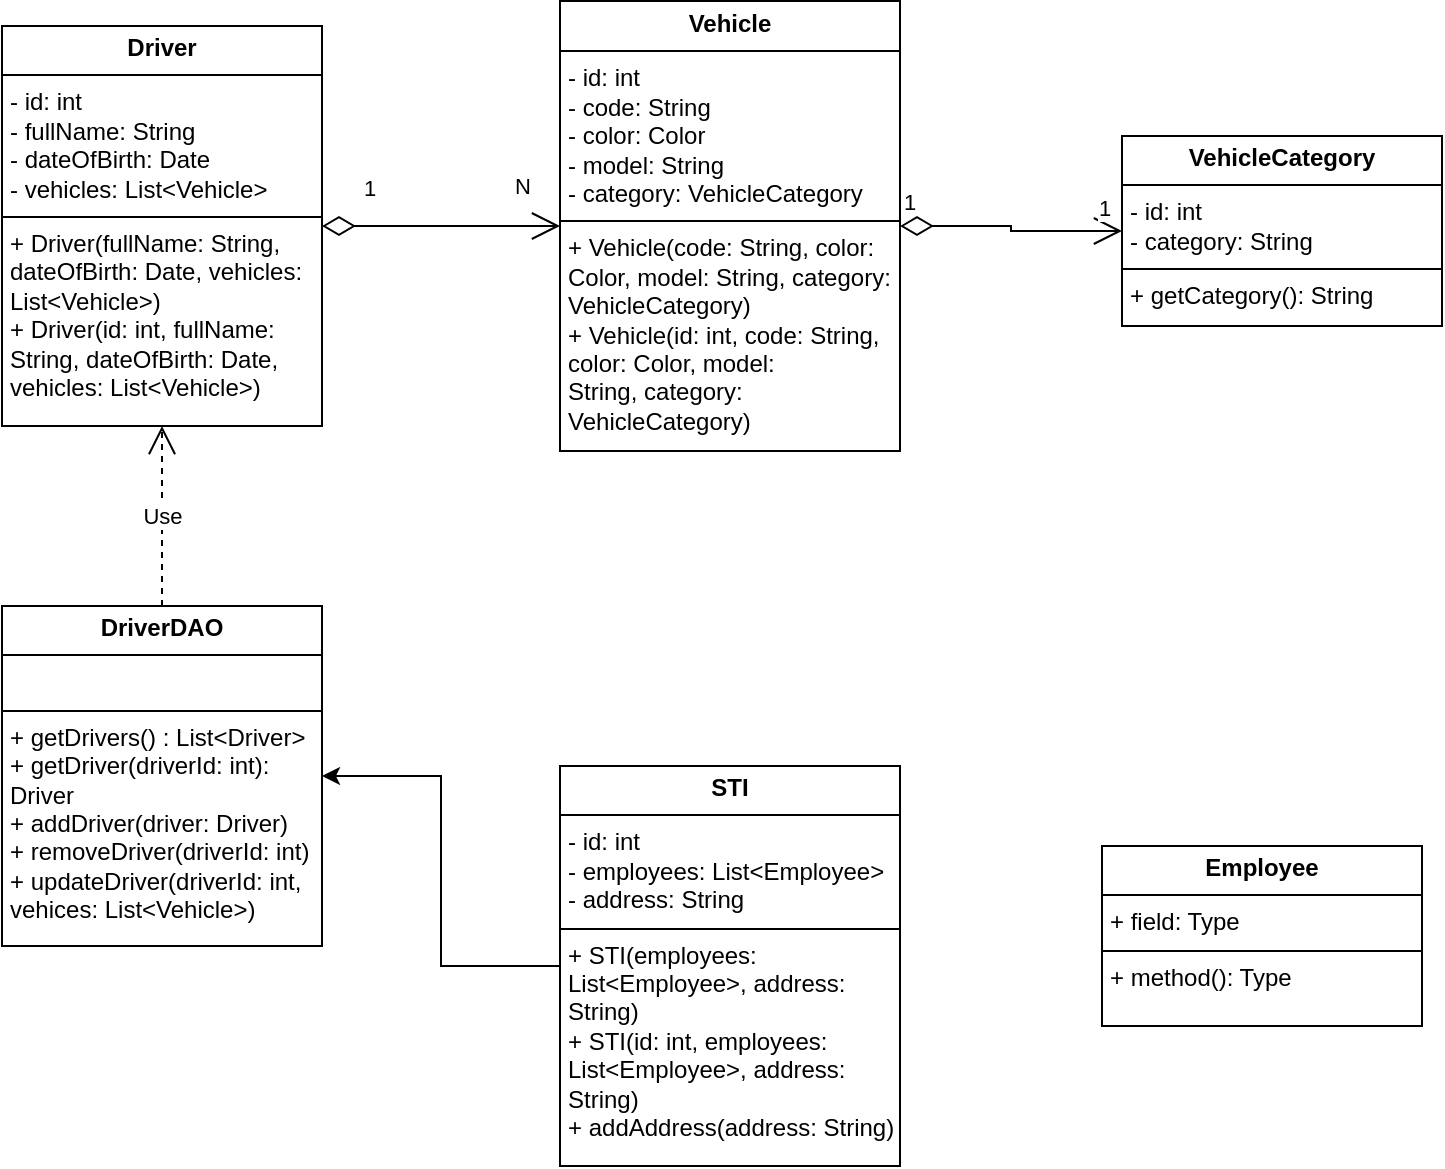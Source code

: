 <mxfile version="24.7.14">
  <diagram id="C5RBs43oDa-KdzZeNtuy" name="Page-1">
    <mxGraphModel dx="1105" dy="558" grid="1" gridSize="10" guides="1" tooltips="1" connect="1" arrows="1" fold="1" page="1" pageScale="1" pageWidth="827" pageHeight="1169" math="0" shadow="0">
      <root>
        <mxCell id="WIyWlLk6GJQsqaUBKTNV-0" />
        <mxCell id="WIyWlLk6GJQsqaUBKTNV-1" parent="WIyWlLk6GJQsqaUBKTNV-0" />
        <mxCell id="XNurfVl0-IxBrmBoWmV6-0" value="&lt;p style=&quot;margin:0px;margin-top:4px;text-align:center;&quot;&gt;&lt;b&gt;DriverDAO&lt;/b&gt;&lt;/p&gt;&lt;hr size=&quot;1&quot; style=&quot;border-style:solid;&quot;&gt;&lt;p style=&quot;margin:0px;margin-left:4px;&quot;&gt;&lt;br&gt;&lt;/p&gt;&lt;hr size=&quot;1&quot; style=&quot;border-style:solid;&quot;&gt;&lt;p style=&quot;margin:0px;margin-left:4px;&quot;&gt;+ getDrivers() : List&amp;lt;Driver&amp;gt;&lt;/p&gt;&lt;p style=&quot;margin:0px;margin-left:4px;&quot;&gt;+ getDriver(driverId: int): Driver&lt;/p&gt;&lt;p style=&quot;margin:0px;margin-left:4px;&quot;&gt;+ addDriver(driver: Driver)&lt;/p&gt;&lt;p style=&quot;margin:0px;margin-left:4px;&quot;&gt;+ removeDriver(driverId: int)&lt;/p&gt;&lt;p style=&quot;margin:0px;margin-left:4px;&quot;&gt;+ updateDriver(driverId: int, vehices: List&amp;lt;Vehicle&amp;gt;)&lt;/p&gt;" style="verticalAlign=top;align=left;overflow=fill;html=1;whiteSpace=wrap;" vertex="1" parent="WIyWlLk6GJQsqaUBKTNV-1">
          <mxGeometry x="50" y="330" width="160" height="170" as="geometry" />
        </mxCell>
        <mxCell id="XNurfVl0-IxBrmBoWmV6-1" value="&lt;p style=&quot;margin:0px;margin-top:4px;text-align:center;&quot;&gt;&lt;b&gt;Driver&lt;/b&gt;&lt;/p&gt;&lt;hr size=&quot;1&quot; style=&quot;border-style:solid;&quot;&gt;&lt;p style=&quot;margin:0px;margin-left:4px;&quot;&gt;- id: int&lt;/p&gt;&lt;p style=&quot;margin:0px;margin-left:4px;&quot;&gt;- fullName: String&lt;/p&gt;&lt;p style=&quot;margin:0px;margin-left:4px;&quot;&gt;- dateOfBirth: Date&lt;/p&gt;&lt;p style=&quot;margin:0px;margin-left:4px;&quot;&gt;- vehicles: List&amp;lt;Vehicle&amp;gt;&lt;/p&gt;&lt;hr size=&quot;1&quot; style=&quot;border-style:solid;&quot;&gt;&lt;p style=&quot;margin:0px;margin-left:4px;&quot;&gt;+ Driver(fullName: String, dateOfBirth: Date, vehicles: List&amp;lt;Vehicle&amp;gt;)&lt;/p&gt;&lt;p style=&quot;margin:0px;margin-left:4px;&quot;&gt;+ Driver(id: int,&amp;nbsp;&lt;span style=&quot;background-color: initial;&quot;&gt;fullName: String, dateOfBirth: Date, vehicles: List&amp;lt;Vehicle&amp;gt;)&lt;/span&gt;&lt;/p&gt;" style="verticalAlign=top;align=left;overflow=fill;html=1;whiteSpace=wrap;" vertex="1" parent="WIyWlLk6GJQsqaUBKTNV-1">
          <mxGeometry x="50" y="40" width="160" height="200" as="geometry" />
        </mxCell>
        <mxCell id="XNurfVl0-IxBrmBoWmV6-4" value="&lt;p style=&quot;margin:0px;margin-top:4px;text-align:center;&quot;&gt;&lt;b&gt;Vehicle&lt;/b&gt;&lt;/p&gt;&lt;hr size=&quot;1&quot; style=&quot;border-style:solid;&quot;&gt;&lt;p style=&quot;margin: 0px 0px 0px 4px;&quot;&gt;- id: int&lt;/p&gt;&lt;p style=&quot;margin: 0px 0px 0px 4px;&quot;&gt;- code: String&lt;/p&gt;&lt;p style=&quot;margin: 0px 0px 0px 4px;&quot;&gt;- color: Color&lt;/p&gt;&lt;p style=&quot;margin: 0px 0px 0px 4px;&quot;&gt;- model: String&lt;/p&gt;&lt;p style=&quot;margin: 0px 0px 0px 4px;&quot;&gt;- category: VehicleCategory&lt;/p&gt;&lt;hr size=&quot;1&quot; style=&quot;border-style:solid;&quot;&gt;&lt;p style=&quot;margin:0px;margin-left:4px;&quot;&gt;+ Vehicle(code: String, color: Color, model: String, category: VehicleCategory)&lt;/p&gt;&lt;p style=&quot;margin:0px;margin-left:4px;&quot;&gt;+&amp;nbsp;&lt;span style=&quot;background-color: initial;&quot;&gt;Vehicle(id: int, code: String, color: Color, model: String,&amp;nbsp;&lt;/span&gt;&lt;span style=&quot;background-color: initial;&quot;&gt;category: VehicleCategory&lt;/span&gt;&lt;span style=&quot;background-color: initial;&quot;&gt;)&lt;/span&gt;&lt;/p&gt;&lt;p style=&quot;margin:0px;margin-left:4px;&quot;&gt;&lt;br&gt;&lt;/p&gt;&lt;p style=&quot;margin:0px;margin-left:4px;&quot;&gt;&lt;br&gt;&lt;/p&gt;" style="verticalAlign=top;align=left;overflow=fill;html=1;whiteSpace=wrap;" vertex="1" parent="WIyWlLk6GJQsqaUBKTNV-1">
          <mxGeometry x="329" y="27.5" width="170" height="225" as="geometry" />
        </mxCell>
        <mxCell id="XNurfVl0-IxBrmBoWmV6-5" value="&lt;p style=&quot;margin:0px;margin-top:4px;text-align:center;&quot;&gt;&lt;b&gt;VehicleCategory&lt;/b&gt;&lt;/p&gt;&lt;hr size=&quot;1&quot; style=&quot;border-style:solid;&quot;&gt;&lt;p style=&quot;margin:0px;margin-left:4px;&quot;&gt;- id: int&lt;/p&gt;&lt;p style=&quot;margin:0px;margin-left:4px;&quot;&gt;- category: String&lt;/p&gt;&lt;hr size=&quot;1&quot; style=&quot;border-style:solid;&quot;&gt;&lt;p style=&quot;margin:0px;margin-left:4px;&quot;&gt;+ getCategory(): String&lt;/p&gt;" style="verticalAlign=top;align=left;overflow=fill;html=1;whiteSpace=wrap;" vertex="1" parent="WIyWlLk6GJQsqaUBKTNV-1">
          <mxGeometry x="610" y="95" width="160" height="95" as="geometry" />
        </mxCell>
        <mxCell id="XNurfVl0-IxBrmBoWmV6-14" value="1" style="endArrow=open;html=1;endSize=12;startArrow=diamondThin;startSize=14;startFill=0;edgeStyle=orthogonalEdgeStyle;align=left;verticalAlign=bottom;rounded=0;entryX=0;entryY=0.5;entryDx=0;entryDy=0;exitX=1;exitY=0.5;exitDx=0;exitDy=0;" edge="1" parent="WIyWlLk6GJQsqaUBKTNV-1" source="XNurfVl0-IxBrmBoWmV6-1" target="XNurfVl0-IxBrmBoWmV6-4">
          <mxGeometry x="-0.684" y="10" relative="1" as="geometry">
            <mxPoint x="240" y="432" as="sourcePoint" />
            <mxPoint x="580" y="110" as="targetPoint" />
            <mxPoint as="offset" />
          </mxGeometry>
        </mxCell>
        <mxCell id="XNurfVl0-IxBrmBoWmV6-18" value="N" style="edgeLabel;html=1;align=center;verticalAlign=middle;resizable=0;points=[];" vertex="1" connectable="0" parent="XNurfVl0-IxBrmBoWmV6-14">
          <mxGeometry x="0.698" relative="1" as="geometry">
            <mxPoint x="-1" y="-20" as="offset" />
          </mxGeometry>
        </mxCell>
        <mxCell id="XNurfVl0-IxBrmBoWmV6-9" value="Use" style="endArrow=open;endSize=12;dashed=1;html=1;rounded=0;exitX=0.5;exitY=0;exitDx=0;exitDy=0;" edge="1" parent="WIyWlLk6GJQsqaUBKTNV-1" source="XNurfVl0-IxBrmBoWmV6-0" target="XNurfVl0-IxBrmBoWmV6-1">
          <mxGeometry width="160" relative="1" as="geometry">
            <mxPoint x="350" y="270" as="sourcePoint" />
            <mxPoint x="510" y="270" as="targetPoint" />
          </mxGeometry>
        </mxCell>
        <mxCell id="XNurfVl0-IxBrmBoWmV6-19" value="1" style="endArrow=open;html=1;endSize=12;startArrow=diamondThin;startSize=14;startFill=0;edgeStyle=orthogonalEdgeStyle;align=left;verticalAlign=bottom;rounded=0;exitX=1;exitY=0.5;exitDx=0;exitDy=0;entryX=0;entryY=0.5;entryDx=0;entryDy=0;" edge="1" parent="WIyWlLk6GJQsqaUBKTNV-1" source="XNurfVl0-IxBrmBoWmV6-4" target="XNurfVl0-IxBrmBoWmV6-5">
          <mxGeometry x="-1" y="3" relative="1" as="geometry">
            <mxPoint x="350" y="500" as="sourcePoint" />
            <mxPoint x="510" y="500" as="targetPoint" />
          </mxGeometry>
        </mxCell>
        <mxCell id="XNurfVl0-IxBrmBoWmV6-20" value="1" style="edgeLabel;html=1;align=center;verticalAlign=middle;resizable=0;points=[];" vertex="1" connectable="0" parent="XNurfVl0-IxBrmBoWmV6-19">
          <mxGeometry x="0.83" y="-1" relative="1" as="geometry">
            <mxPoint y="-13" as="offset" />
          </mxGeometry>
        </mxCell>
        <mxCell id="XNurfVl0-IxBrmBoWmV6-22" style="edgeStyle=orthogonalEdgeStyle;rounded=0;orthogonalLoop=1;jettySize=auto;html=1;entryX=1;entryY=0.5;entryDx=0;entryDy=0;" edge="1" parent="WIyWlLk6GJQsqaUBKTNV-1" source="XNurfVl0-IxBrmBoWmV6-21" target="XNurfVl0-IxBrmBoWmV6-0">
          <mxGeometry relative="1" as="geometry" />
        </mxCell>
        <mxCell id="XNurfVl0-IxBrmBoWmV6-21" value="&lt;p style=&quot;margin:0px;margin-top:4px;text-align:center;&quot;&gt;&lt;b&gt;STI&lt;/b&gt;&lt;/p&gt;&lt;hr size=&quot;1&quot; style=&quot;border-style:solid;&quot;&gt;&lt;p style=&quot;margin:0px;margin-left:4px;&quot;&gt;- id: int&lt;/p&gt;&lt;p style=&quot;margin:0px;margin-left:4px;&quot;&gt;- employees: List&amp;lt;Employee&amp;gt;&lt;/p&gt;&lt;p style=&quot;margin:0px;margin-left:4px;&quot;&gt;- address: String&lt;/p&gt;&lt;hr size=&quot;1&quot; style=&quot;border-style:solid;&quot;&gt;&lt;p style=&quot;margin:0px;margin-left:4px;&quot;&gt;+ STI(employees: List&amp;lt;Employee&amp;gt;, address: String)&lt;/p&gt;&lt;p style=&quot;margin:0px;margin-left:4px;&quot;&gt;+ STI(id: int,&amp;nbsp;&lt;span style=&quot;background-color: initial;&quot;&gt;employees: List&amp;lt;Employee&amp;gt;, address: String)&lt;/span&gt;&lt;/p&gt;&lt;p style=&quot;margin:0px;margin-left:4px;&quot;&gt;&lt;span style=&quot;background-color: initial;&quot;&gt;+ addAddress(address: String)&lt;/span&gt;&lt;/p&gt;" style="verticalAlign=top;align=left;overflow=fill;html=1;whiteSpace=wrap;" vertex="1" parent="WIyWlLk6GJQsqaUBKTNV-1">
          <mxGeometry x="329" y="410" width="170" height="200" as="geometry" />
        </mxCell>
        <mxCell id="XNurfVl0-IxBrmBoWmV6-23" value="&lt;p style=&quot;margin:0px;margin-top:4px;text-align:center;&quot;&gt;&lt;b&gt;Employee&lt;/b&gt;&lt;/p&gt;&lt;hr size=&quot;1&quot; style=&quot;border-style:solid;&quot;&gt;&lt;p style=&quot;margin:0px;margin-left:4px;&quot;&gt;+ field: Type&lt;/p&gt;&lt;hr size=&quot;1&quot; style=&quot;border-style:solid;&quot;&gt;&lt;p style=&quot;margin:0px;margin-left:4px;&quot;&gt;+ method(): Type&lt;/p&gt;" style="verticalAlign=top;align=left;overflow=fill;html=1;whiteSpace=wrap;" vertex="1" parent="WIyWlLk6GJQsqaUBKTNV-1">
          <mxGeometry x="600" y="450" width="160" height="90" as="geometry" />
        </mxCell>
      </root>
    </mxGraphModel>
  </diagram>
</mxfile>
